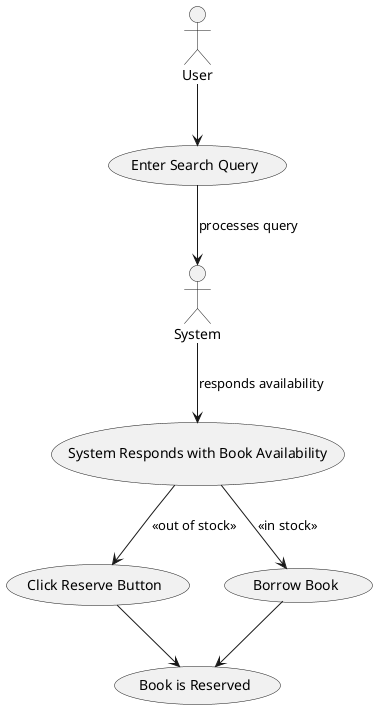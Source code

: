 @startuml
actor :User:
actor :System: as sys

(Enter Search Query) as search
(System Responds with Book Availability) as response
(Click Reserve Button) as reserve
(Borrow Book) as borrow
(Book is Reserved) as reserved

User --> search
search --> sys : processes query
sys --> response : responds availability

response --> reserve : <<out of stock>>
response --> borrow : <<in stock>>

reserve --> reserved
borrow --> reserved
@enduml
